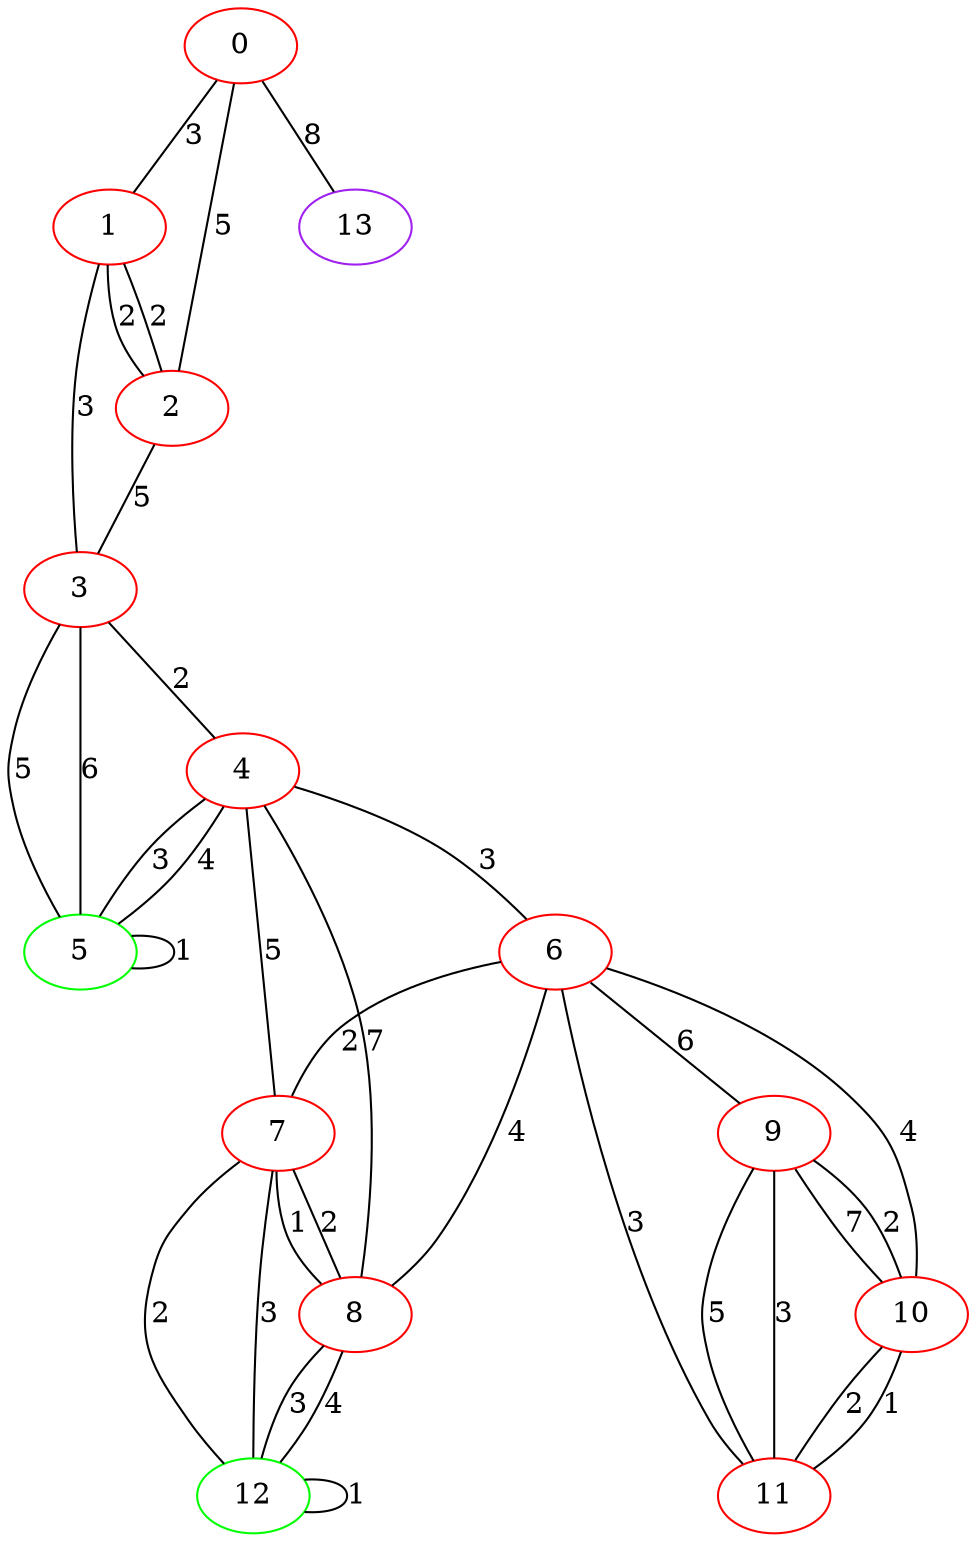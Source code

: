 graph "" {
0 [color=red, weight=1];
1 [color=red, weight=1];
2 [color=red, weight=1];
3 [color=red, weight=1];
4 [color=red, weight=1];
5 [color=green, weight=2];
6 [color=red, weight=1];
7 [color=red, weight=1];
8 [color=red, weight=1];
9 [color=red, weight=1];
10 [color=red, weight=1];
11 [color=red, weight=1];
12 [color=green, weight=2];
13 [color=purple, weight=4];
0 -- 1  [key=0, label=3];
0 -- 2  [key=0, label=5];
0 -- 13  [key=0, label=8];
1 -- 2  [key=0, label=2];
1 -- 2  [key=1, label=2];
1 -- 3  [key=0, label=3];
2 -- 3  [key=0, label=5];
3 -- 4  [key=0, label=2];
3 -- 5  [key=0, label=5];
3 -- 5  [key=1, label=6];
4 -- 8  [key=0, label=7];
4 -- 5  [key=0, label=3];
4 -- 5  [key=1, label=4];
4 -- 6  [key=0, label=3];
4 -- 7  [key=0, label=5];
5 -- 5  [key=0, label=1];
6 -- 7  [key=0, label=2];
6 -- 8  [key=0, label=4];
6 -- 9  [key=0, label=6];
6 -- 10  [key=0, label=4];
6 -- 11  [key=0, label=3];
7 -- 8  [key=0, label=1];
7 -- 8  [key=1, label=2];
7 -- 12  [key=0, label=2];
7 -- 12  [key=1, label=3];
8 -- 12  [key=0, label=3];
8 -- 12  [key=1, label=4];
9 -- 10  [key=0, label=7];
9 -- 10  [key=1, label=2];
9 -- 11  [key=0, label=5];
9 -- 11  [key=1, label=3];
10 -- 11  [key=0, label=2];
10 -- 11  [key=1, label=1];
12 -- 12  [key=0, label=1];
}
